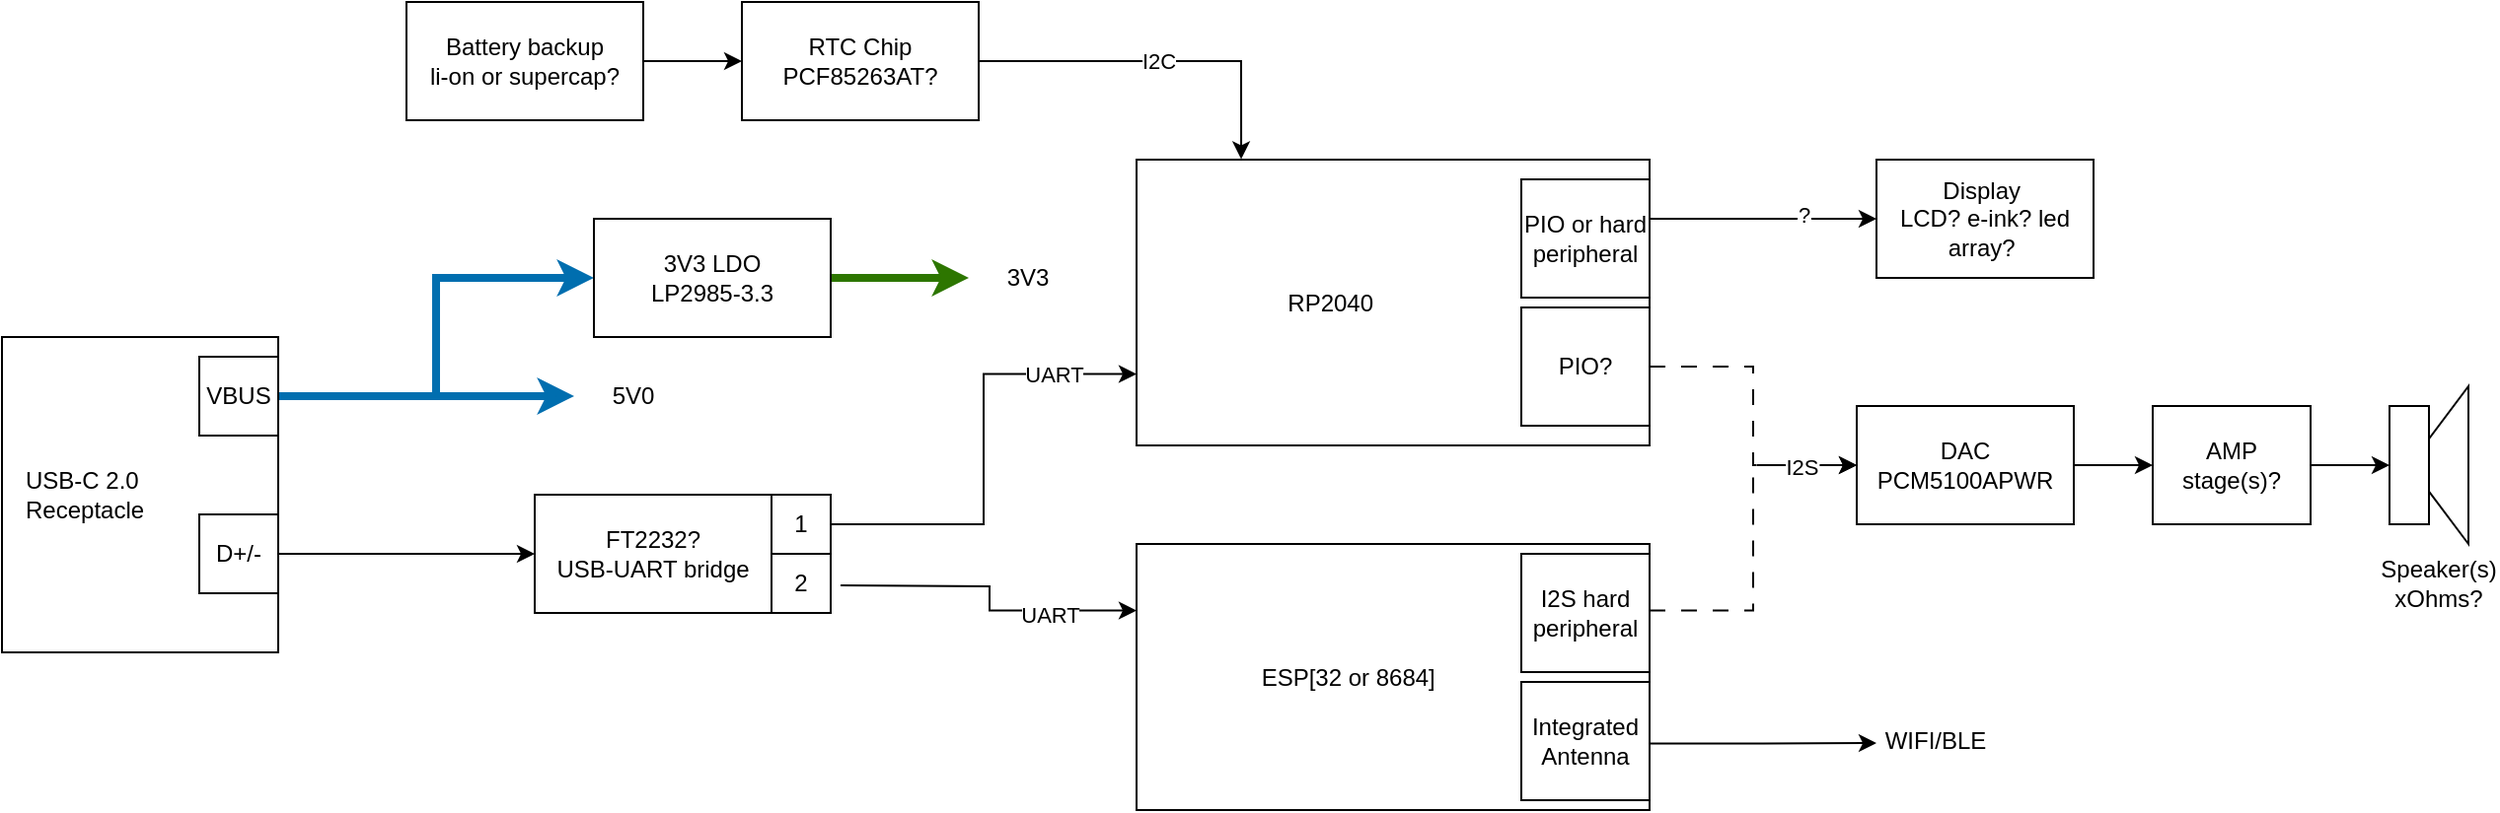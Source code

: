 <mxfile version="23.1.5" type="device">
  <diagram id="R2lEEEUBdFMjLlhIrx00" name="Page-1">
    <mxGraphModel dx="1793" dy="1045" grid="1" gridSize="10" guides="1" tooltips="1" connect="1" arrows="1" fold="1" page="1" pageScale="1" pageWidth="1700" pageHeight="1100" math="0" shadow="0" extFonts="Permanent Marker^https://fonts.googleapis.com/css?family=Permanent+Marker">
      <root>
        <mxCell id="0" />
        <mxCell id="1" parent="0" />
        <mxCell id="wMOnWl37XSj11jP713QI-4" style="edgeStyle=orthogonalEdgeStyle;rounded=0;orthogonalLoop=1;jettySize=auto;html=1;entryX=0;entryY=0.5;entryDx=0;entryDy=0;fillColor=#1ba1e2;strokeColor=#006EAF;strokeWidth=4;" edge="1" parent="1" source="wMOnWl37XSj11jP713QI-12" target="wMOnWl37XSj11jP713QI-2">
          <mxGeometry relative="1" as="geometry">
            <mxPoint x="320" y="450" as="sourcePoint" />
          </mxGeometry>
        </mxCell>
        <mxCell id="wMOnWl37XSj11jP713QI-5" style="edgeStyle=orthogonalEdgeStyle;rounded=0;orthogonalLoop=1;jettySize=auto;html=1;fillColor=#1ba1e2;strokeColor=#006EAF;strokeWidth=4;" edge="1" parent="1" source="wMOnWl37XSj11jP713QI-12" target="wMOnWl37XSj11jP713QI-6">
          <mxGeometry relative="1" as="geometry">
            <mxPoint x="480" y="450" as="targetPoint" />
            <mxPoint x="320" y="450" as="sourcePoint" />
          </mxGeometry>
        </mxCell>
        <mxCell id="wMOnWl37XSj11jP713QI-7" style="edgeStyle=orthogonalEdgeStyle;rounded=0;orthogonalLoop=1;jettySize=auto;html=1;strokeWidth=4;fillColor=#60a917;strokeColor=#2D7600;" edge="1" parent="1" source="wMOnWl37XSj11jP713QI-2" target="wMOnWl37XSj11jP713QI-8">
          <mxGeometry relative="1" as="geometry">
            <mxPoint x="670" y="380" as="targetPoint" />
          </mxGeometry>
        </mxCell>
        <mxCell id="wMOnWl37XSj11jP713QI-2" value="3V3 LDO&lt;div&gt;LP2985-3.3&lt;br&gt;&lt;/div&gt;" style="rounded=0;whiteSpace=wrap;html=1;" vertex="1" parent="1">
          <mxGeometry x="480" y="350" width="120" height="60" as="geometry" />
        </mxCell>
        <mxCell id="wMOnWl37XSj11jP713QI-6" value="5V0" style="text;html=1;align=center;verticalAlign=middle;whiteSpace=wrap;rounded=0;" vertex="1" parent="1">
          <mxGeometry x="470" y="425" width="60" height="30" as="geometry" />
        </mxCell>
        <mxCell id="wMOnWl37XSj11jP713QI-8" value="3V3" style="text;html=1;align=center;verticalAlign=middle;whiteSpace=wrap;rounded=0;" vertex="1" parent="1">
          <mxGeometry x="670" y="365" width="60" height="30" as="geometry" />
        </mxCell>
        <mxCell id="wMOnWl37XSj11jP713QI-9" value="FT2232?&lt;br&gt;USB-UART bridge" style="rounded=0;whiteSpace=wrap;html=1;" vertex="1" parent="1">
          <mxGeometry x="450" y="490" width="120" height="60" as="geometry" />
        </mxCell>
        <mxCell id="wMOnWl37XSj11jP713QI-11" value="&amp;nbsp; &amp;nbsp;USB-C 2.0 &lt;br&gt;&amp;nbsp; &amp;nbsp;Receptacle" style="rounded=0;whiteSpace=wrap;html=1;align=left;" vertex="1" parent="1">
          <mxGeometry x="180" y="410" width="140" height="160" as="geometry" />
        </mxCell>
        <mxCell id="wMOnWl37XSj11jP713QI-12" value="VBUS" style="whiteSpace=wrap;html=1;aspect=fixed;" vertex="1" parent="1">
          <mxGeometry x="280" y="420" width="40" height="40" as="geometry" />
        </mxCell>
        <mxCell id="wMOnWl37XSj11jP713QI-14" style="edgeStyle=orthogonalEdgeStyle;rounded=0;orthogonalLoop=1;jettySize=auto;html=1;entryX=0;entryY=0.5;entryDx=0;entryDy=0;" edge="1" parent="1" source="wMOnWl37XSj11jP713QI-13" target="wMOnWl37XSj11jP713QI-9">
          <mxGeometry relative="1" as="geometry" />
        </mxCell>
        <mxCell id="wMOnWl37XSj11jP713QI-13" value="D+/-" style="whiteSpace=wrap;html=1;aspect=fixed;" vertex="1" parent="1">
          <mxGeometry x="280" y="500" width="40" height="40" as="geometry" />
        </mxCell>
        <mxCell id="wMOnWl37XSj11jP713QI-37" style="edgeStyle=orthogonalEdgeStyle;rounded=0;orthogonalLoop=1;jettySize=auto;html=1;entryX=0;entryY=0.5;entryDx=0;entryDy=0;dashed=1;dashPattern=8 8;exitX=1;exitY=0.5;exitDx=0;exitDy=0;" edge="1" parent="1" source="wMOnWl37XSj11jP713QI-48" target="wMOnWl37XSj11jP713QI-33">
          <mxGeometry relative="1" as="geometry" />
        </mxCell>
        <mxCell id="wMOnWl37XSj11jP713QI-42" style="edgeStyle=orthogonalEdgeStyle;rounded=0;orthogonalLoop=1;jettySize=auto;html=1;" edge="1" parent="1" source="wMOnWl37XSj11jP713QI-15" target="wMOnWl37XSj11jP713QI-41">
          <mxGeometry relative="1" as="geometry">
            <Array as="points">
              <mxPoint x="1050" y="350" />
              <mxPoint x="1050" y="350" />
            </Array>
          </mxGeometry>
        </mxCell>
        <mxCell id="wMOnWl37XSj11jP713QI-43" value="?" style="edgeLabel;html=1;align=center;verticalAlign=middle;resizable=0;points=[];" vertex="1" connectable="0" parent="wMOnWl37XSj11jP713QI-42">
          <mxGeometry x="0.36" y="2" relative="1" as="geometry">
            <mxPoint as="offset" />
          </mxGeometry>
        </mxCell>
        <mxCell id="wMOnWl37XSj11jP713QI-15" value="&lt;div style=&quot;text-align: justify;&quot;&gt;&lt;span style=&quot;background-color: initial;&quot;&gt;RP2040&lt;/span&gt;&lt;span style=&quot;background-color: initial; white-space: pre;&quot;&gt;&#x9;&lt;/span&gt;&lt;span style=&quot;background-color: initial; white-space: pre;&quot;&gt;&#x9;&lt;/span&gt;&lt;span style=&quot;background-color: initial; white-space: pre;&quot;&gt;&#x9;&lt;/span&gt;&lt;/div&gt;" style="rounded=0;whiteSpace=wrap;html=1;" vertex="1" parent="1">
          <mxGeometry x="755" y="320" width="260" height="145" as="geometry" />
        </mxCell>
        <mxCell id="wMOnWl37XSj11jP713QI-38" style="edgeStyle=orthogonalEdgeStyle;rounded=0;orthogonalLoop=1;jettySize=auto;html=1;entryX=0;entryY=0.5;entryDx=0;entryDy=0;dashed=1;dashPattern=8 8;exitX=1;exitY=0.25;exitDx=0;exitDy=0;" edge="1" parent="1" source="wMOnWl37XSj11jP713QI-16" target="wMOnWl37XSj11jP713QI-33">
          <mxGeometry relative="1" as="geometry" />
        </mxCell>
        <mxCell id="wMOnWl37XSj11jP713QI-39" value="I2S" style="edgeLabel;html=1;align=center;verticalAlign=middle;resizable=0;points=[];" vertex="1" connectable="0" parent="wMOnWl37XSj11jP713QI-38">
          <mxGeometry x="0.682" y="-1" relative="1" as="geometry">
            <mxPoint as="offset" />
          </mxGeometry>
        </mxCell>
        <mxCell id="wMOnWl37XSj11jP713QI-44" style="edgeStyle=orthogonalEdgeStyle;rounded=0;orthogonalLoop=1;jettySize=auto;html=1;exitX=1;exitY=0.75;exitDx=0;exitDy=0;" edge="1" parent="1" source="wMOnWl37XSj11jP713QI-16">
          <mxGeometry relative="1" as="geometry">
            <mxPoint x="1130" y="616" as="targetPoint" />
          </mxGeometry>
        </mxCell>
        <mxCell id="wMOnWl37XSj11jP713QI-16" value="&lt;div style=&quot;text-align: justify;&quot;&gt;&lt;span style=&quot;background-color: initial;&quot;&gt;ESP[32 or 8684]&lt;/span&gt;&lt;span style=&quot;background-color: initial; white-space: pre;&quot;&gt;&#x9;&lt;/span&gt;&lt;span style=&quot;background-color: initial; white-space: pre;&quot;&gt;&#x9;&lt;/span&gt;&lt;/div&gt;" style="rounded=0;whiteSpace=wrap;html=1;" vertex="1" parent="1">
          <mxGeometry x="755" y="515" width="260" height="135" as="geometry" />
        </mxCell>
        <mxCell id="wMOnWl37XSj11jP713QI-17" value="1" style="whiteSpace=wrap;html=1;aspect=fixed;" vertex="1" parent="1">
          <mxGeometry x="570" y="490" width="30" height="30" as="geometry" />
        </mxCell>
        <mxCell id="wMOnWl37XSj11jP713QI-18" value="2" style="whiteSpace=wrap;html=1;aspect=fixed;" vertex="1" parent="1">
          <mxGeometry x="570" y="520" width="30" height="30" as="geometry" />
        </mxCell>
        <mxCell id="wMOnWl37XSj11jP713QI-19" style="edgeStyle=orthogonalEdgeStyle;rounded=0;orthogonalLoop=1;jettySize=auto;html=1;entryX=0;entryY=0.75;entryDx=0;entryDy=0;" edge="1" parent="1" source="wMOnWl37XSj11jP713QI-17" target="wMOnWl37XSj11jP713QI-15">
          <mxGeometry relative="1" as="geometry" />
        </mxCell>
        <mxCell id="wMOnWl37XSj11jP713QI-21" value="UART" style="edgeLabel;html=1;align=center;verticalAlign=middle;resizable=0;points=[];" vertex="1" connectable="0" parent="wMOnWl37XSj11jP713QI-19">
          <mxGeometry x="-0.394" y="1" relative="1" as="geometry">
            <mxPoint x="43" y="-75" as="offset" />
          </mxGeometry>
        </mxCell>
        <mxCell id="wMOnWl37XSj11jP713QI-20" style="edgeStyle=orthogonalEdgeStyle;rounded=0;orthogonalLoop=1;jettySize=auto;html=1;entryX=0;entryY=0.25;entryDx=0;entryDy=0;" edge="1" parent="1" target="wMOnWl37XSj11jP713QI-16">
          <mxGeometry relative="1" as="geometry">
            <mxPoint x="605" y="536.014" as="sourcePoint" />
            <mxPoint x="755" y="535" as="targetPoint" />
          </mxGeometry>
        </mxCell>
        <mxCell id="wMOnWl37XSj11jP713QI-22" value="UART" style="edgeLabel;html=1;align=center;verticalAlign=middle;resizable=0;points=[];" vertex="1" connectable="0" parent="wMOnWl37XSj11jP713QI-20">
          <mxGeometry x="-0.279" relative="1" as="geometry">
            <mxPoint x="47" y="14" as="offset" />
          </mxGeometry>
        </mxCell>
        <mxCell id="wMOnWl37XSj11jP713QI-23" value="RTC Chip&lt;br&gt;PCF85263AT?" style="rounded=0;whiteSpace=wrap;html=1;" vertex="1" parent="1">
          <mxGeometry x="555" y="240" width="120" height="60" as="geometry" />
        </mxCell>
        <mxCell id="wMOnWl37XSj11jP713QI-25" style="edgeStyle=orthogonalEdgeStyle;rounded=0;orthogonalLoop=1;jettySize=auto;html=1;" edge="1" parent="1" source="wMOnWl37XSj11jP713QI-24" target="wMOnWl37XSj11jP713QI-23">
          <mxGeometry relative="1" as="geometry" />
        </mxCell>
        <mxCell id="wMOnWl37XSj11jP713QI-24" value="Battery backup&lt;br&gt;li-on or supercap?" style="rounded=0;whiteSpace=wrap;html=1;" vertex="1" parent="1">
          <mxGeometry x="385" y="240" width="120" height="60" as="geometry" />
        </mxCell>
        <mxCell id="wMOnWl37XSj11jP713QI-29" style="edgeStyle=orthogonalEdgeStyle;rounded=0;orthogonalLoop=1;jettySize=auto;html=1;entryX=0.204;entryY=-0.002;entryDx=0;entryDy=0;entryPerimeter=0;" edge="1" parent="1" source="wMOnWl37XSj11jP713QI-23" target="wMOnWl37XSj11jP713QI-15">
          <mxGeometry relative="1" as="geometry" />
        </mxCell>
        <mxCell id="wMOnWl37XSj11jP713QI-30" value="I2C" style="edgeLabel;html=1;align=center;verticalAlign=middle;resizable=0;points=[];" vertex="1" connectable="0" parent="wMOnWl37XSj11jP713QI-29">
          <mxGeometry x="-0.009" relative="1" as="geometry">
            <mxPoint as="offset" />
          </mxGeometry>
        </mxCell>
        <mxCell id="wMOnWl37XSj11jP713QI-31" value="" style="triangle;whiteSpace=wrap;html=1;rotation=-180;" vertex="1" parent="1">
          <mxGeometry x="1400" y="435" width="30" height="80" as="geometry" />
        </mxCell>
        <mxCell id="wMOnWl37XSj11jP713QI-32" value="" style="rounded=0;whiteSpace=wrap;html=1;" vertex="1" parent="1">
          <mxGeometry x="1390" y="445" width="20" height="60" as="geometry" />
        </mxCell>
        <mxCell id="wMOnWl37XSj11jP713QI-36" style="edgeStyle=orthogonalEdgeStyle;rounded=0;orthogonalLoop=1;jettySize=auto;html=1;entryX=0;entryY=0.5;entryDx=0;entryDy=0;" edge="1" parent="1" source="wMOnWl37XSj11jP713QI-33" target="wMOnWl37XSj11jP713QI-34">
          <mxGeometry relative="1" as="geometry" />
        </mxCell>
        <mxCell id="wMOnWl37XSj11jP713QI-33" value="DAC&lt;br&gt;PCM5100APWR" style="rounded=0;whiteSpace=wrap;html=1;" vertex="1" parent="1">
          <mxGeometry x="1120" y="445" width="110" height="60" as="geometry" />
        </mxCell>
        <mxCell id="wMOnWl37XSj11jP713QI-35" style="edgeStyle=orthogonalEdgeStyle;rounded=0;orthogonalLoop=1;jettySize=auto;html=1;entryX=0;entryY=0.5;entryDx=0;entryDy=0;" edge="1" parent="1" source="wMOnWl37XSj11jP713QI-34" target="wMOnWl37XSj11jP713QI-32">
          <mxGeometry relative="1" as="geometry" />
        </mxCell>
        <mxCell id="wMOnWl37XSj11jP713QI-34" value="AMP &lt;br&gt;stage(s)?" style="rounded=0;whiteSpace=wrap;html=1;" vertex="1" parent="1">
          <mxGeometry x="1270" y="445" width="80" height="60" as="geometry" />
        </mxCell>
        <mxCell id="wMOnWl37XSj11jP713QI-40" value="Speaker(s)&lt;br&gt;xOhms?" style="text;html=1;align=center;verticalAlign=middle;whiteSpace=wrap;rounded=0;" vertex="1" parent="1">
          <mxGeometry x="1385" y="520" width="60" height="30" as="geometry" />
        </mxCell>
        <mxCell id="wMOnWl37XSj11jP713QI-41" value="Display&amp;nbsp;&lt;br&gt;LCD? e-ink? led array?&amp;nbsp;" style="rounded=0;whiteSpace=wrap;html=1;" vertex="1" parent="1">
          <mxGeometry x="1130" y="320" width="110" height="60" as="geometry" />
        </mxCell>
        <mxCell id="wMOnWl37XSj11jP713QI-45" value="WIFI/BLE" style="text;html=1;align=center;verticalAlign=middle;whiteSpace=wrap;rounded=0;" vertex="1" parent="1">
          <mxGeometry x="1130" y="600" width="60" height="30" as="geometry" />
        </mxCell>
        <mxCell id="wMOnWl37XSj11jP713QI-46" value="Integrated Antenna" style="rounded=0;whiteSpace=wrap;html=1;" vertex="1" parent="1">
          <mxGeometry x="950" y="585" width="65" height="60" as="geometry" />
        </mxCell>
        <mxCell id="wMOnWl37XSj11jP713QI-47" value="I2S hard peripheral" style="rounded=0;whiteSpace=wrap;html=1;" vertex="1" parent="1">
          <mxGeometry x="950" y="520" width="65" height="60" as="geometry" />
        </mxCell>
        <mxCell id="wMOnWl37XSj11jP713QI-48" value="PIO?" style="rounded=0;whiteSpace=wrap;html=1;" vertex="1" parent="1">
          <mxGeometry x="950" y="395" width="65" height="60" as="geometry" />
        </mxCell>
        <mxCell id="wMOnWl37XSj11jP713QI-49" value="PIO or hard peripheral" style="rounded=0;whiteSpace=wrap;html=1;" vertex="1" parent="1">
          <mxGeometry x="950" y="330" width="65" height="60" as="geometry" />
        </mxCell>
      </root>
    </mxGraphModel>
  </diagram>
</mxfile>
